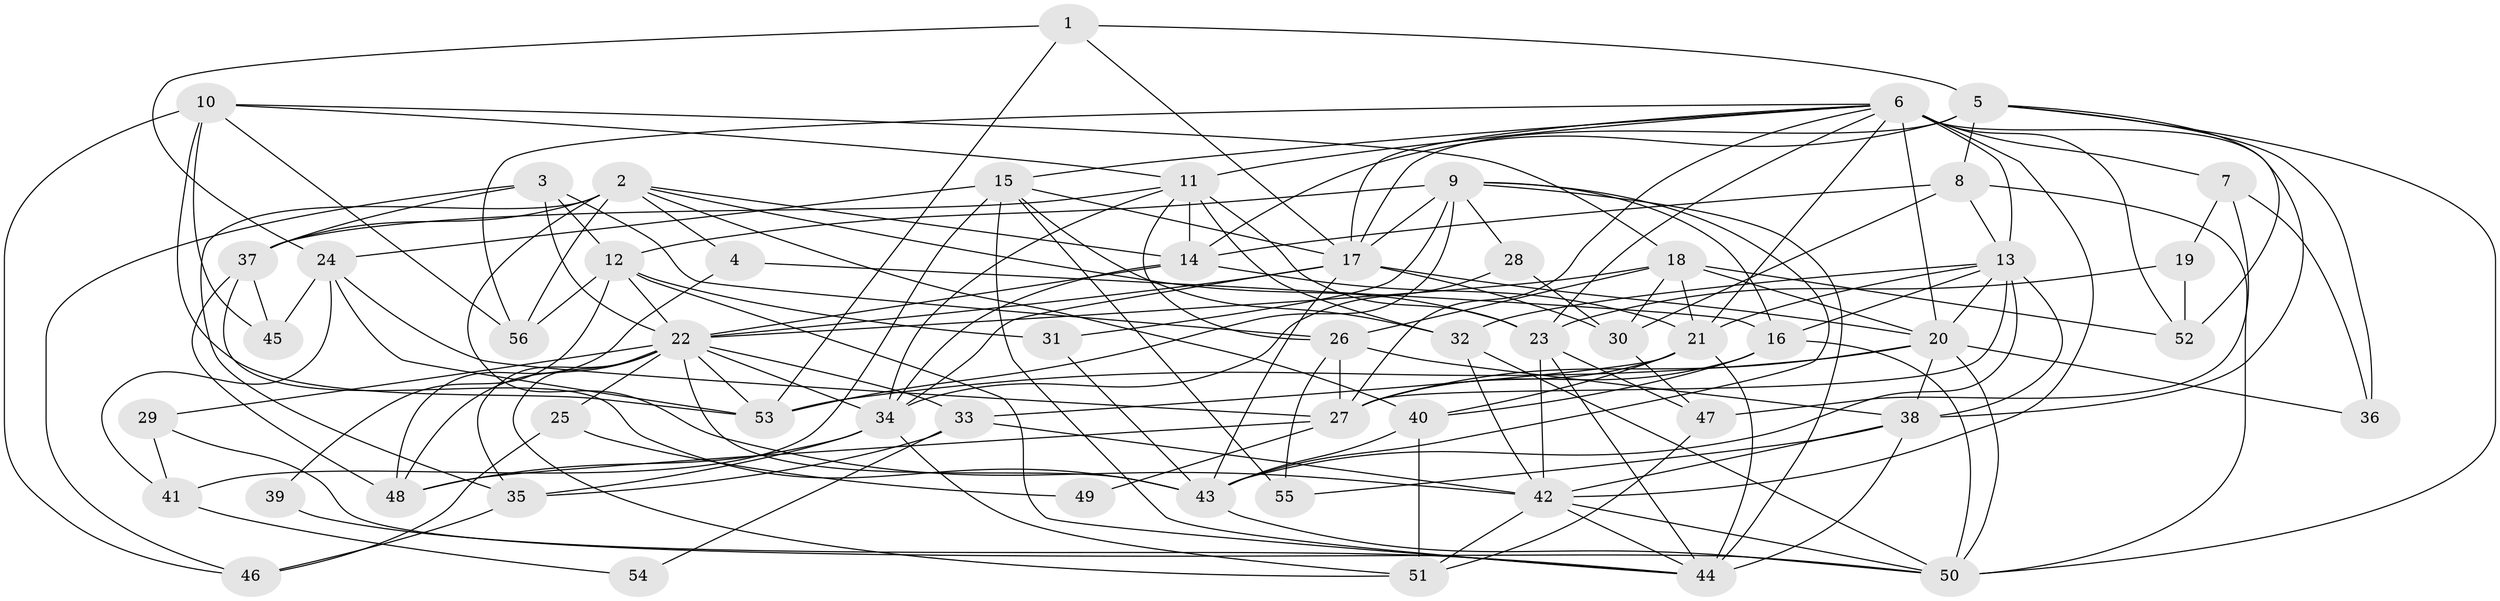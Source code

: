 // original degree distribution, {4: 0.2733812949640288, 5: 0.16546762589928057, 2: 0.1223021582733813, 3: 0.302158273381295, 6: 0.05755395683453238, 7: 0.050359712230215826, 8: 0.02877697841726619}
// Generated by graph-tools (version 1.1) at 2025/50/03/04/25 22:50:45]
// undirected, 56 vertices, 164 edges
graph export_dot {
  node [color=gray90,style=filled];
  1;
  2;
  3;
  4;
  5;
  6;
  7;
  8;
  9;
  10;
  11;
  12;
  13;
  14;
  15;
  16;
  17;
  18;
  19;
  20;
  21;
  22;
  23;
  24;
  25;
  26;
  27;
  28;
  29;
  30;
  31;
  32;
  33;
  34;
  35;
  36;
  37;
  38;
  39;
  40;
  41;
  42;
  43;
  44;
  45;
  46;
  47;
  48;
  49;
  50;
  51;
  52;
  53;
  54;
  55;
  56;
  1 -- 5 [weight=1.0];
  1 -- 17 [weight=1.0];
  1 -- 24 [weight=1.0];
  1 -- 53 [weight=1.0];
  2 -- 4 [weight=1.0];
  2 -- 14 [weight=1.0];
  2 -- 23 [weight=1.0];
  2 -- 35 [weight=1.0];
  2 -- 37 [weight=2.0];
  2 -- 40 [weight=1.0];
  2 -- 42 [weight=1.0];
  2 -- 56 [weight=1.0];
  3 -- 12 [weight=1.0];
  3 -- 22 [weight=1.0];
  3 -- 26 [weight=1.0];
  3 -- 37 [weight=1.0];
  3 -- 46 [weight=1.0];
  4 -- 16 [weight=2.0];
  4 -- 48 [weight=1.0];
  5 -- 8 [weight=1.0];
  5 -- 14 [weight=1.0];
  5 -- 17 [weight=1.0];
  5 -- 36 [weight=1.0];
  5 -- 50 [weight=1.0];
  5 -- 52 [weight=1.0];
  6 -- 7 [weight=1.0];
  6 -- 11 [weight=1.0];
  6 -- 13 [weight=4.0];
  6 -- 15 [weight=1.0];
  6 -- 17 [weight=1.0];
  6 -- 20 [weight=2.0];
  6 -- 21 [weight=1.0];
  6 -- 23 [weight=1.0];
  6 -- 27 [weight=2.0];
  6 -- 38 [weight=1.0];
  6 -- 42 [weight=1.0];
  6 -- 52 [weight=1.0];
  6 -- 56 [weight=1.0];
  7 -- 19 [weight=1.0];
  7 -- 36 [weight=1.0];
  7 -- 47 [weight=1.0];
  8 -- 13 [weight=1.0];
  8 -- 14 [weight=1.0];
  8 -- 30 [weight=1.0];
  8 -- 50 [weight=1.0];
  9 -- 12 [weight=1.0];
  9 -- 16 [weight=2.0];
  9 -- 17 [weight=1.0];
  9 -- 28 [weight=1.0];
  9 -- 31 [weight=2.0];
  9 -- 43 [weight=1.0];
  9 -- 44 [weight=1.0];
  9 -- 53 [weight=2.0];
  10 -- 11 [weight=1.0];
  10 -- 18 [weight=1.0];
  10 -- 45 [weight=1.0];
  10 -- 46 [weight=1.0];
  10 -- 53 [weight=2.0];
  10 -- 56 [weight=1.0];
  11 -- 14 [weight=1.0];
  11 -- 23 [weight=2.0];
  11 -- 26 [weight=1.0];
  11 -- 32 [weight=1.0];
  11 -- 34 [weight=1.0];
  11 -- 37 [weight=1.0];
  12 -- 22 [weight=1.0];
  12 -- 31 [weight=1.0];
  12 -- 39 [weight=1.0];
  12 -- 44 [weight=1.0];
  12 -- 56 [weight=1.0];
  13 -- 16 [weight=1.0];
  13 -- 20 [weight=2.0];
  13 -- 21 [weight=1.0];
  13 -- 27 [weight=1.0];
  13 -- 32 [weight=1.0];
  13 -- 38 [weight=1.0];
  13 -- 43 [weight=1.0];
  14 -- 21 [weight=2.0];
  14 -- 22 [weight=1.0];
  14 -- 34 [weight=1.0];
  15 -- 17 [weight=1.0];
  15 -- 24 [weight=1.0];
  15 -- 32 [weight=1.0];
  15 -- 41 [weight=1.0];
  15 -- 44 [weight=1.0];
  15 -- 55 [weight=1.0];
  16 -- 27 [weight=1.0];
  16 -- 40 [weight=1.0];
  16 -- 50 [weight=1.0];
  17 -- 20 [weight=1.0];
  17 -- 22 [weight=1.0];
  17 -- 30 [weight=6.0];
  17 -- 34 [weight=1.0];
  17 -- 43 [weight=1.0];
  18 -- 20 [weight=1.0];
  18 -- 21 [weight=1.0];
  18 -- 22 [weight=1.0];
  18 -- 26 [weight=1.0];
  18 -- 30 [weight=1.0];
  18 -- 52 [weight=2.0];
  19 -- 23 [weight=1.0];
  19 -- 52 [weight=1.0];
  20 -- 27 [weight=1.0];
  20 -- 36 [weight=1.0];
  20 -- 38 [weight=1.0];
  20 -- 50 [weight=1.0];
  20 -- 53 [weight=1.0];
  21 -- 27 [weight=1.0];
  21 -- 33 [weight=3.0];
  21 -- 40 [weight=2.0];
  21 -- 44 [weight=3.0];
  22 -- 25 [weight=1.0];
  22 -- 29 [weight=1.0];
  22 -- 33 [weight=2.0];
  22 -- 34 [weight=1.0];
  22 -- 35 [weight=1.0];
  22 -- 43 [weight=1.0];
  22 -- 48 [weight=2.0];
  22 -- 51 [weight=1.0];
  22 -- 53 [weight=1.0];
  23 -- 42 [weight=1.0];
  23 -- 44 [weight=1.0];
  23 -- 47 [weight=1.0];
  24 -- 27 [weight=1.0];
  24 -- 41 [weight=1.0];
  24 -- 45 [weight=1.0];
  24 -- 53 [weight=1.0];
  25 -- 46 [weight=1.0];
  25 -- 49 [weight=1.0];
  26 -- 27 [weight=2.0];
  26 -- 38 [weight=3.0];
  26 -- 55 [weight=1.0];
  27 -- 48 [weight=1.0];
  27 -- 49 [weight=1.0];
  28 -- 30 [weight=1.0];
  28 -- 34 [weight=1.0];
  29 -- 41 [weight=1.0];
  29 -- 50 [weight=1.0];
  30 -- 47 [weight=1.0];
  31 -- 43 [weight=1.0];
  32 -- 42 [weight=1.0];
  32 -- 50 [weight=1.0];
  33 -- 35 [weight=1.0];
  33 -- 42 [weight=1.0];
  33 -- 54 [weight=1.0];
  34 -- 35 [weight=2.0];
  34 -- 48 [weight=1.0];
  34 -- 51 [weight=1.0];
  35 -- 46 [weight=1.0];
  37 -- 43 [weight=1.0];
  37 -- 45 [weight=1.0];
  37 -- 48 [weight=2.0];
  38 -- 42 [weight=1.0];
  38 -- 44 [weight=1.0];
  38 -- 55 [weight=1.0];
  39 -- 44 [weight=1.0];
  40 -- 43 [weight=1.0];
  40 -- 51 [weight=1.0];
  41 -- 54 [weight=1.0];
  42 -- 44 [weight=1.0];
  42 -- 50 [weight=1.0];
  42 -- 51 [weight=1.0];
  43 -- 50 [weight=1.0];
  47 -- 51 [weight=1.0];
}
